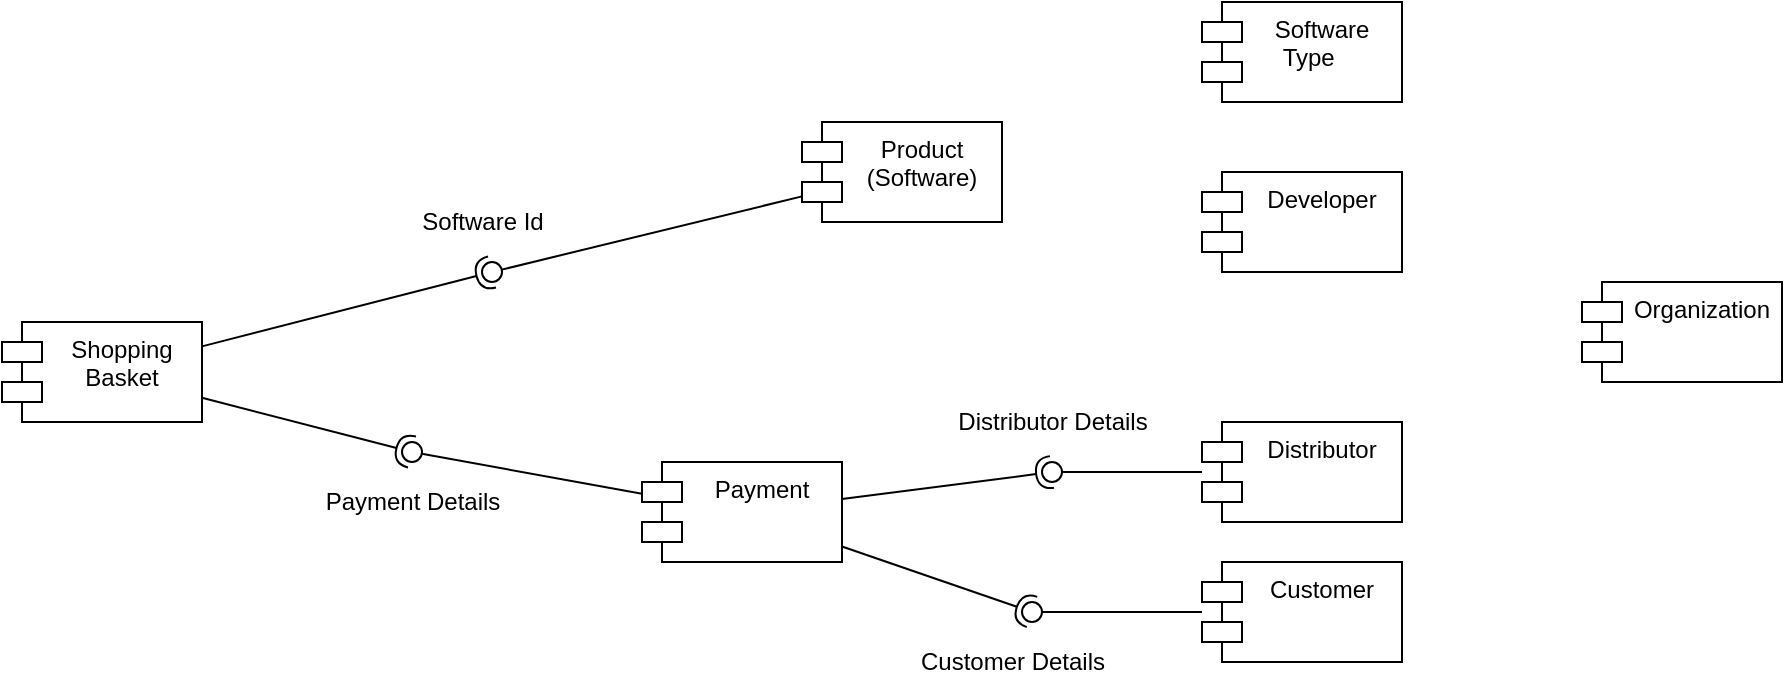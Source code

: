 <mxfile version="16.6.4" type="github">
  <diagram id="DhTkyQSxUMTwu6wX2p3q" name="Page-1">
    <mxGraphModel dx="1278" dy="579" grid="1" gridSize="10" guides="1" tooltips="1" connect="1" arrows="1" fold="1" page="1" pageScale="1" pageWidth="1169" pageHeight="1654" math="0" shadow="0">
      <root>
        <mxCell id="0" />
        <mxCell id="1" parent="0" />
        <mxCell id="XGX5eF3X8VLQE5c7TFZi-1" value="Product&#xa;(Software)" style="shape=module;align=left;spacingLeft=20;align=center;verticalAlign=top;" vertex="1" parent="1">
          <mxGeometry x="540" y="110" width="100" height="50" as="geometry" />
        </mxCell>
        <mxCell id="XGX5eF3X8VLQE5c7TFZi-2" value="Customer" style="shape=module;align=left;spacingLeft=20;align=center;verticalAlign=top;" vertex="1" parent="1">
          <mxGeometry x="740" y="330" width="100" height="50" as="geometry" />
        </mxCell>
        <mxCell id="XGX5eF3X8VLQE5c7TFZi-3" value="Distributor&#xa;" style="shape=module;align=left;spacingLeft=20;align=center;verticalAlign=top;" vertex="1" parent="1">
          <mxGeometry x="740" y="260" width="100" height="50" as="geometry" />
        </mxCell>
        <mxCell id="XGX5eF3X8VLQE5c7TFZi-4" value="Shopping &#xa;Basket" style="shape=module;align=left;spacingLeft=20;align=center;verticalAlign=top;" vertex="1" parent="1">
          <mxGeometry x="140" y="210" width="100" height="50" as="geometry" />
        </mxCell>
        <mxCell id="XGX5eF3X8VLQE5c7TFZi-5" value="" style="rounded=0;orthogonalLoop=1;jettySize=auto;html=1;endArrow=none;endFill=0;sketch=0;sourcePerimeterSpacing=0;targetPerimeterSpacing=0;" edge="1" target="XGX5eF3X8VLQE5c7TFZi-7" parent="1" source="XGX5eF3X8VLQE5c7TFZi-1">
          <mxGeometry relative="1" as="geometry">
            <mxPoint x="280" y="185" as="sourcePoint" />
          </mxGeometry>
        </mxCell>
        <mxCell id="XGX5eF3X8VLQE5c7TFZi-6" value="" style="rounded=0;orthogonalLoop=1;jettySize=auto;html=1;endArrow=halfCircle;endFill=0;entryX=0.5;entryY=0.5;endSize=6;strokeWidth=1;sketch=0;" edge="1" target="XGX5eF3X8VLQE5c7TFZi-7" parent="1" source="XGX5eF3X8VLQE5c7TFZi-4">
          <mxGeometry relative="1" as="geometry">
            <mxPoint x="320" y="185" as="sourcePoint" />
          </mxGeometry>
        </mxCell>
        <mxCell id="XGX5eF3X8VLQE5c7TFZi-7" value="" style="ellipse;whiteSpace=wrap;html=1;align=center;aspect=fixed;resizable=0;points=[];outlineConnect=0;sketch=0;" vertex="1" parent="1">
          <mxGeometry x="380" y="180" width="10" height="10" as="geometry" />
        </mxCell>
        <mxCell id="XGX5eF3X8VLQE5c7TFZi-8" value="Software Id" style="text;html=1;align=center;verticalAlign=middle;resizable=0;points=[];autosize=1;strokeColor=none;fillColor=none;" vertex="1" parent="1">
          <mxGeometry x="340" y="150" width="80" height="20" as="geometry" />
        </mxCell>
        <mxCell id="XGX5eF3X8VLQE5c7TFZi-9" value="" style="rounded=0;orthogonalLoop=1;jettySize=auto;html=1;endArrow=none;endFill=0;sketch=0;sourcePerimeterSpacing=0;targetPerimeterSpacing=0;" edge="1" target="XGX5eF3X8VLQE5c7TFZi-11" parent="1" source="XGX5eF3X8VLQE5c7TFZi-2">
          <mxGeometry relative="1" as="geometry">
            <mxPoint x="640" y="330" as="sourcePoint" />
          </mxGeometry>
        </mxCell>
        <mxCell id="XGX5eF3X8VLQE5c7TFZi-10" value="" style="rounded=0;orthogonalLoop=1;jettySize=auto;html=1;endArrow=halfCircle;endFill=0;entryX=0.5;entryY=0.5;endSize=6;strokeWidth=1;sketch=0;" edge="1" target="XGX5eF3X8VLQE5c7TFZi-11" parent="1" source="XGX5eF3X8VLQE5c7TFZi-17">
          <mxGeometry relative="1" as="geometry">
            <mxPoint x="560" y="270" as="sourcePoint" />
          </mxGeometry>
        </mxCell>
        <mxCell id="XGX5eF3X8VLQE5c7TFZi-11" value="" style="ellipse;whiteSpace=wrap;html=1;align=center;aspect=fixed;resizable=0;points=[];outlineConnect=0;sketch=0;" vertex="1" parent="1">
          <mxGeometry x="650" y="350" width="10" height="10" as="geometry" />
        </mxCell>
        <mxCell id="XGX5eF3X8VLQE5c7TFZi-12" value="Customer Details" style="text;html=1;align=center;verticalAlign=middle;resizable=0;points=[];autosize=1;strokeColor=none;fillColor=none;" vertex="1" parent="1">
          <mxGeometry x="590" y="370" width="110" height="20" as="geometry" />
        </mxCell>
        <mxCell id="XGX5eF3X8VLQE5c7TFZi-13" value="" style="rounded=0;orthogonalLoop=1;jettySize=auto;html=1;endArrow=none;endFill=0;sketch=0;sourcePerimeterSpacing=0;targetPerimeterSpacing=0;" edge="1" target="XGX5eF3X8VLQE5c7TFZi-15" parent="1" source="XGX5eF3X8VLQE5c7TFZi-3">
          <mxGeometry relative="1" as="geometry">
            <mxPoint x="820" y="155" as="sourcePoint" />
          </mxGeometry>
        </mxCell>
        <mxCell id="XGX5eF3X8VLQE5c7TFZi-14" value="" style="rounded=0;orthogonalLoop=1;jettySize=auto;html=1;endArrow=halfCircle;endFill=0;entryX=0.5;entryY=0.5;endSize=6;strokeWidth=1;sketch=0;" edge="1" target="XGX5eF3X8VLQE5c7TFZi-15" parent="1" source="XGX5eF3X8VLQE5c7TFZi-17">
          <mxGeometry relative="1" as="geometry">
            <mxPoint x="830" y="250" as="sourcePoint" />
          </mxGeometry>
        </mxCell>
        <mxCell id="XGX5eF3X8VLQE5c7TFZi-15" value="" style="ellipse;whiteSpace=wrap;html=1;align=center;aspect=fixed;resizable=0;points=[];outlineConnect=0;sketch=0;" vertex="1" parent="1">
          <mxGeometry x="660" y="280" width="10" height="10" as="geometry" />
        </mxCell>
        <mxCell id="XGX5eF3X8VLQE5c7TFZi-16" value="Distributor Details" style="text;html=1;align=center;verticalAlign=middle;resizable=0;points=[];autosize=1;strokeColor=none;fillColor=none;" vertex="1" parent="1">
          <mxGeometry x="610" y="250" width="110" height="20" as="geometry" />
        </mxCell>
        <mxCell id="XGX5eF3X8VLQE5c7TFZi-17" value="Payment" style="shape=module;align=left;spacingLeft=20;align=center;verticalAlign=top;" vertex="1" parent="1">
          <mxGeometry x="460" y="280" width="100" height="50" as="geometry" />
        </mxCell>
        <mxCell id="XGX5eF3X8VLQE5c7TFZi-18" value="" style="rounded=0;orthogonalLoop=1;jettySize=auto;html=1;endArrow=none;endFill=0;sketch=0;sourcePerimeterSpacing=0;targetPerimeterSpacing=0;" edge="1" target="XGX5eF3X8VLQE5c7TFZi-20" parent="1" source="XGX5eF3X8VLQE5c7TFZi-17">
          <mxGeometry relative="1" as="geometry">
            <mxPoint x="280" y="315" as="sourcePoint" />
          </mxGeometry>
        </mxCell>
        <mxCell id="XGX5eF3X8VLQE5c7TFZi-19" value="" style="rounded=0;orthogonalLoop=1;jettySize=auto;html=1;endArrow=halfCircle;endFill=0;entryX=0.5;entryY=0.5;endSize=6;strokeWidth=1;sketch=0;" edge="1" target="XGX5eF3X8VLQE5c7TFZi-20" parent="1" source="XGX5eF3X8VLQE5c7TFZi-4">
          <mxGeometry relative="1" as="geometry">
            <mxPoint x="320" y="315" as="sourcePoint" />
          </mxGeometry>
        </mxCell>
        <mxCell id="XGX5eF3X8VLQE5c7TFZi-20" value="" style="ellipse;whiteSpace=wrap;html=1;align=center;aspect=fixed;resizable=0;points=[];outlineConnect=0;sketch=0;" vertex="1" parent="1">
          <mxGeometry x="340" y="270" width="10" height="10" as="geometry" />
        </mxCell>
        <mxCell id="XGX5eF3X8VLQE5c7TFZi-21" value="Software&#xa;Type    " style="shape=module;align=left;spacingLeft=20;align=center;verticalAlign=top;" vertex="1" parent="1">
          <mxGeometry x="740" y="50" width="100" height="50" as="geometry" />
        </mxCell>
        <mxCell id="XGX5eF3X8VLQE5c7TFZi-22" value="Developer&#xa;" style="shape=module;align=left;spacingLeft=20;align=center;verticalAlign=top;" vertex="1" parent="1">
          <mxGeometry x="740" y="135" width="100" height="50" as="geometry" />
        </mxCell>
        <mxCell id="XGX5eF3X8VLQE5c7TFZi-23" value="Organization" style="shape=module;align=left;spacingLeft=20;align=center;verticalAlign=top;" vertex="1" parent="1">
          <mxGeometry x="930" y="190" width="100" height="50" as="geometry" />
        </mxCell>
        <mxCell id="XGX5eF3X8VLQE5c7TFZi-24" value="Payment Details" style="text;html=1;align=center;verticalAlign=middle;resizable=0;points=[];autosize=1;strokeColor=none;fillColor=none;" vertex="1" parent="1">
          <mxGeometry x="295" y="290" width="100" height="20" as="geometry" />
        </mxCell>
      </root>
    </mxGraphModel>
  </diagram>
</mxfile>
